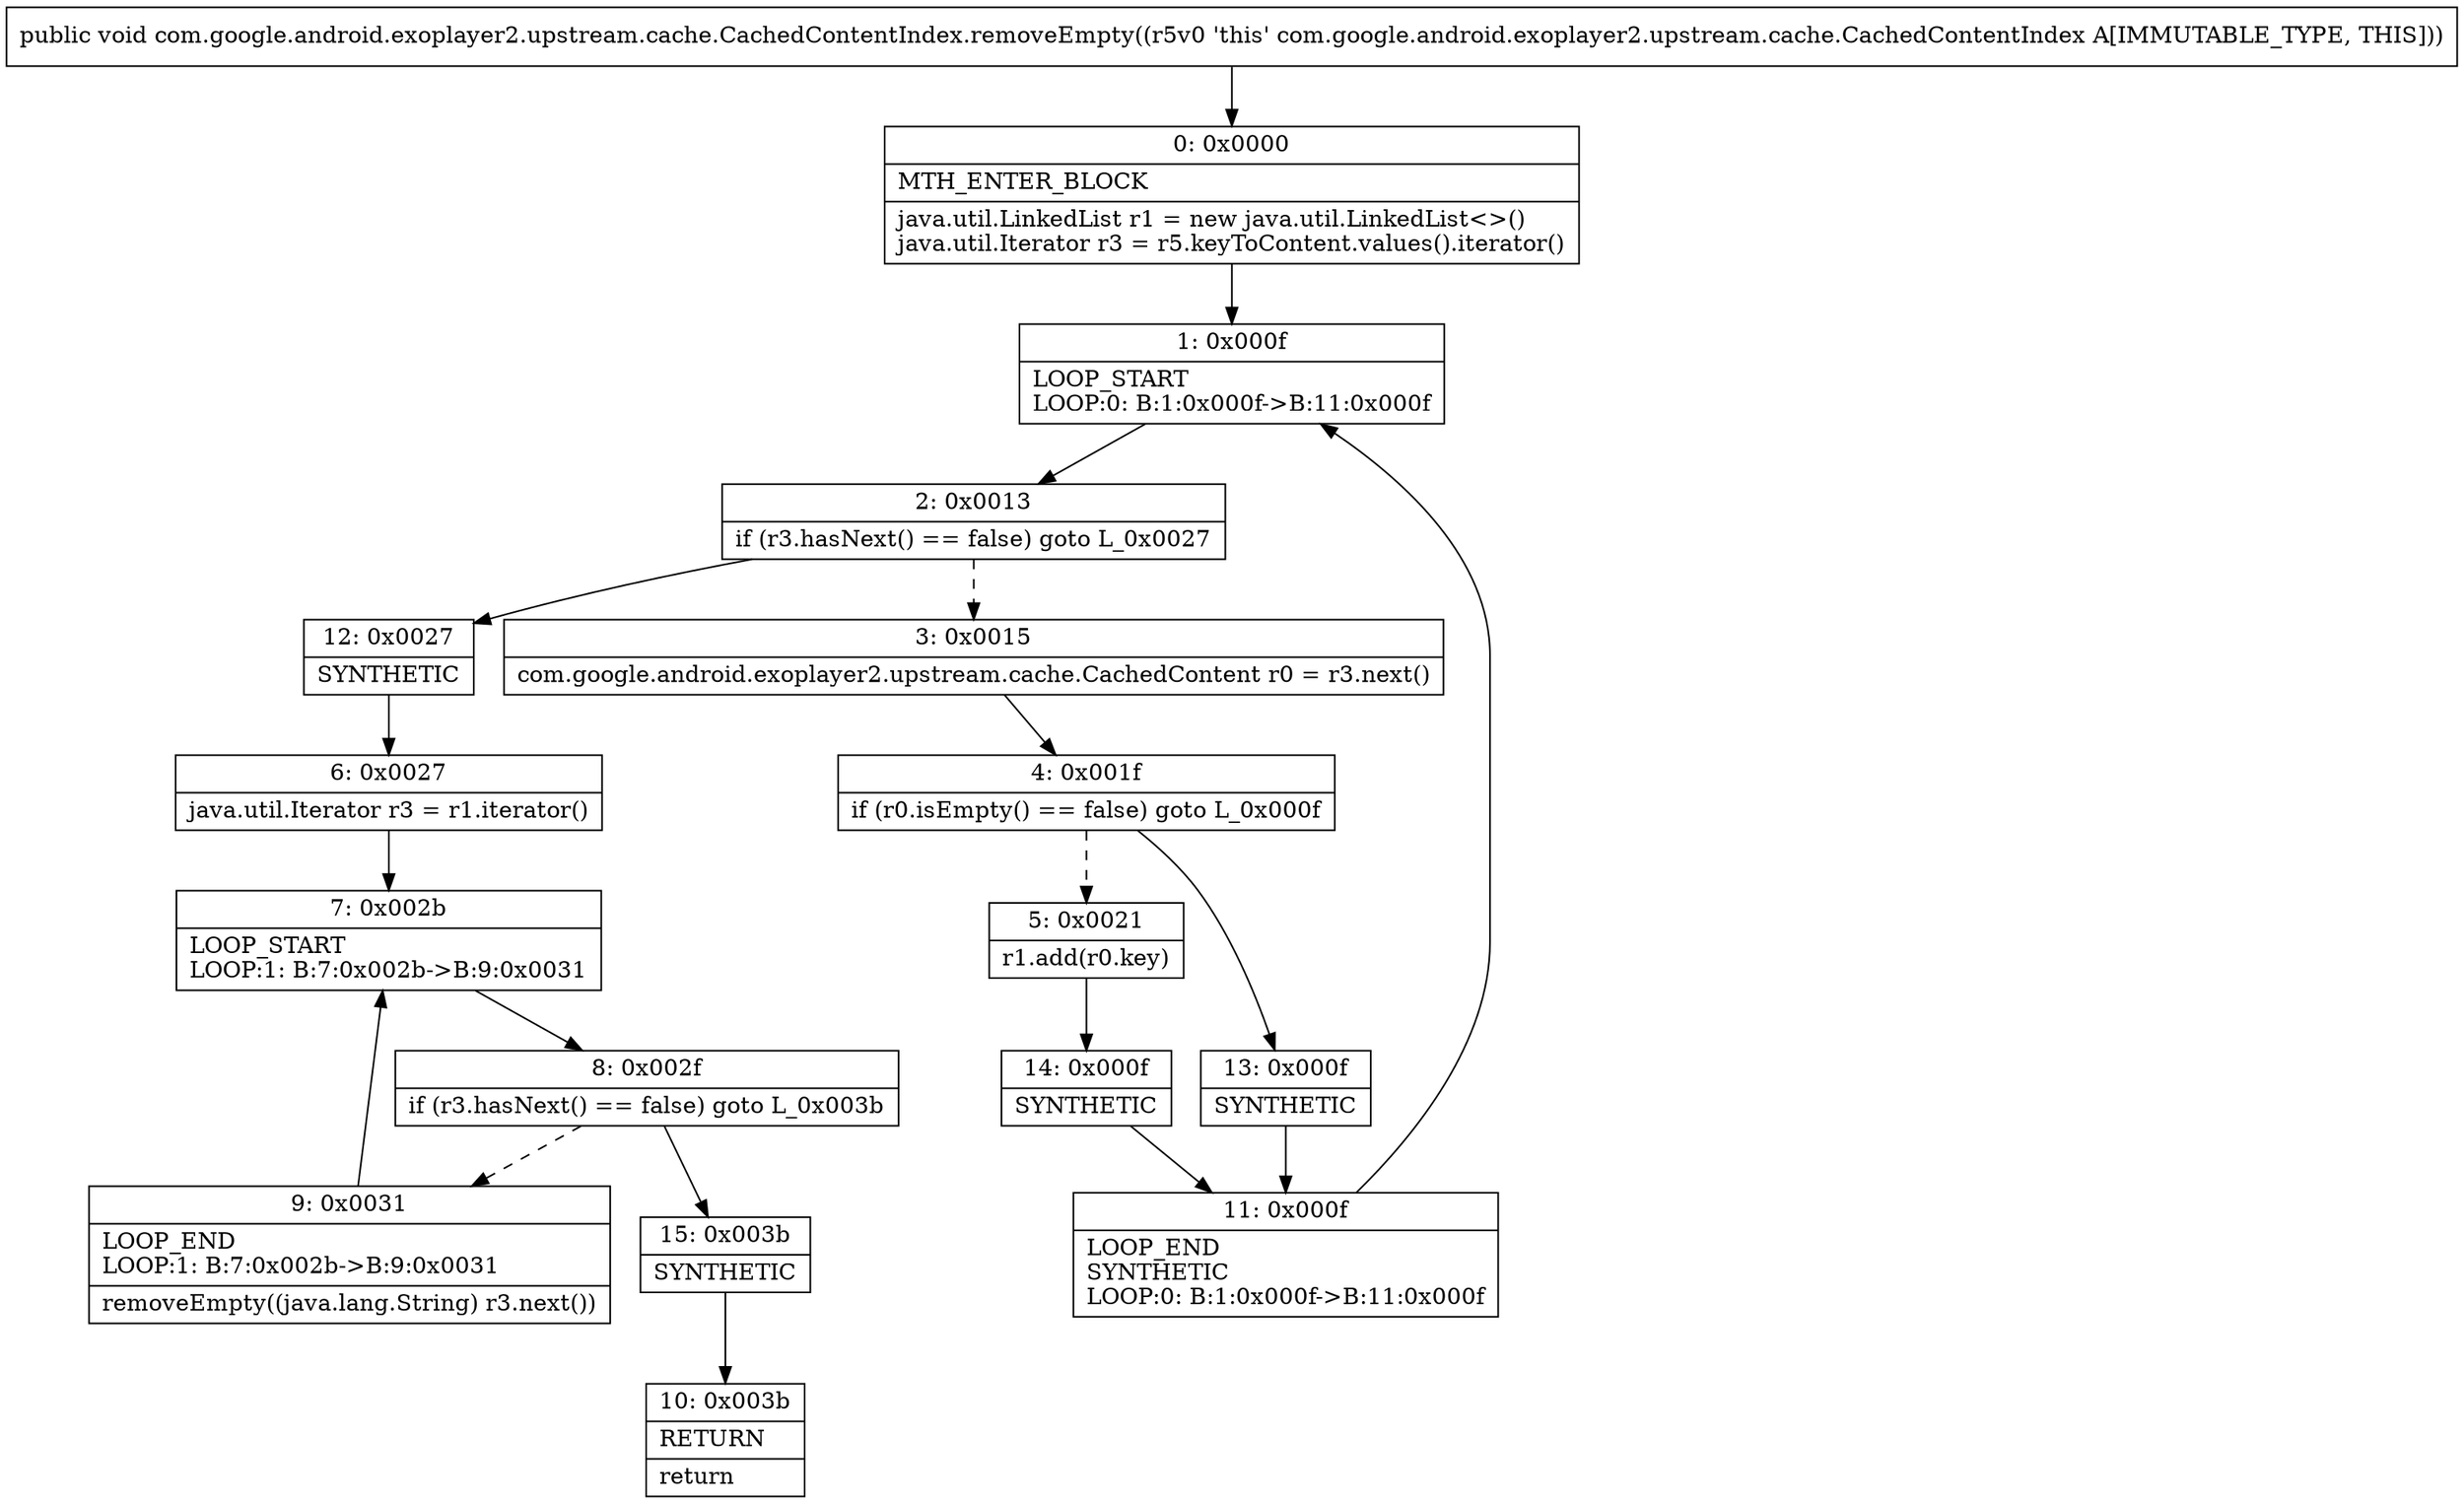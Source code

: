 digraph "CFG forcom.google.android.exoplayer2.upstream.cache.CachedContentIndex.removeEmpty()V" {
Node_0 [shape=record,label="{0\:\ 0x0000|MTH_ENTER_BLOCK\l|java.util.LinkedList r1 = new java.util.LinkedList\<\>()\ljava.util.Iterator r3 = r5.keyToContent.values().iterator()\l}"];
Node_1 [shape=record,label="{1\:\ 0x000f|LOOP_START\lLOOP:0: B:1:0x000f\-\>B:11:0x000f\l}"];
Node_2 [shape=record,label="{2\:\ 0x0013|if (r3.hasNext() == false) goto L_0x0027\l}"];
Node_3 [shape=record,label="{3\:\ 0x0015|com.google.android.exoplayer2.upstream.cache.CachedContent r0 = r3.next()\l}"];
Node_4 [shape=record,label="{4\:\ 0x001f|if (r0.isEmpty() == false) goto L_0x000f\l}"];
Node_5 [shape=record,label="{5\:\ 0x0021|r1.add(r0.key)\l}"];
Node_6 [shape=record,label="{6\:\ 0x0027|java.util.Iterator r3 = r1.iterator()\l}"];
Node_7 [shape=record,label="{7\:\ 0x002b|LOOP_START\lLOOP:1: B:7:0x002b\-\>B:9:0x0031\l}"];
Node_8 [shape=record,label="{8\:\ 0x002f|if (r3.hasNext() == false) goto L_0x003b\l}"];
Node_9 [shape=record,label="{9\:\ 0x0031|LOOP_END\lLOOP:1: B:7:0x002b\-\>B:9:0x0031\l|removeEmpty((java.lang.String) r3.next())\l}"];
Node_10 [shape=record,label="{10\:\ 0x003b|RETURN\l|return\l}"];
Node_11 [shape=record,label="{11\:\ 0x000f|LOOP_END\lSYNTHETIC\lLOOP:0: B:1:0x000f\-\>B:11:0x000f\l}"];
Node_12 [shape=record,label="{12\:\ 0x0027|SYNTHETIC\l}"];
Node_13 [shape=record,label="{13\:\ 0x000f|SYNTHETIC\l}"];
Node_14 [shape=record,label="{14\:\ 0x000f|SYNTHETIC\l}"];
Node_15 [shape=record,label="{15\:\ 0x003b|SYNTHETIC\l}"];
MethodNode[shape=record,label="{public void com.google.android.exoplayer2.upstream.cache.CachedContentIndex.removeEmpty((r5v0 'this' com.google.android.exoplayer2.upstream.cache.CachedContentIndex A[IMMUTABLE_TYPE, THIS])) }"];
MethodNode -> Node_0;
Node_0 -> Node_1;
Node_1 -> Node_2;
Node_2 -> Node_3[style=dashed];
Node_2 -> Node_12;
Node_3 -> Node_4;
Node_4 -> Node_5[style=dashed];
Node_4 -> Node_13;
Node_5 -> Node_14;
Node_6 -> Node_7;
Node_7 -> Node_8;
Node_8 -> Node_9[style=dashed];
Node_8 -> Node_15;
Node_9 -> Node_7;
Node_11 -> Node_1;
Node_12 -> Node_6;
Node_13 -> Node_11;
Node_14 -> Node_11;
Node_15 -> Node_10;
}

